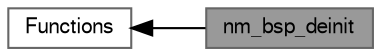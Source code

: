 digraph "nm_bsp_deinit"
{
 // LATEX_PDF_SIZE
  bgcolor="transparent";
  edge [fontname=FreeSans,fontsize=10,labelfontname=FreeSans,labelfontsize=10];
  node [fontname=FreeSans,fontsize=10,shape=box,height=0.2,width=0.4];
  rankdir=LR;
  Node2 [label="Functions",height=0.2,width=0.4,color="grey40", fillcolor="white", style="filled",URL="$group___b_s_p_a_p_i.html",tooltip="Lists the available BSP (Board Support Package) APIs."];
  Node1 [label="nm_bsp_deinit",height=0.2,width=0.4,color="gray40", fillcolor="grey60", style="filled", fontcolor="black",tooltip="De-initialization of the BSP (Board Support Package)."];
  Node2->Node1 [shape=plaintext, dir="back", style="solid"];
}
